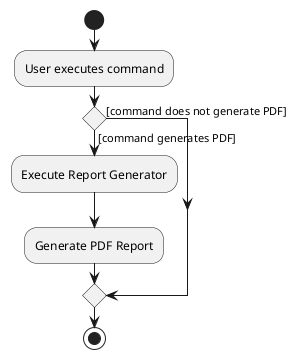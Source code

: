 @startuml
start
:User executes command;

'Since the beta syntax does not support placing the condition outside the
'diamond we place it as the true branch instead.

if () then ([command generates PDF])
    :Execute Report Generator;
    :Generate PDF Report;
else ([command does not generate PDF])
endif
stop
@enduml
